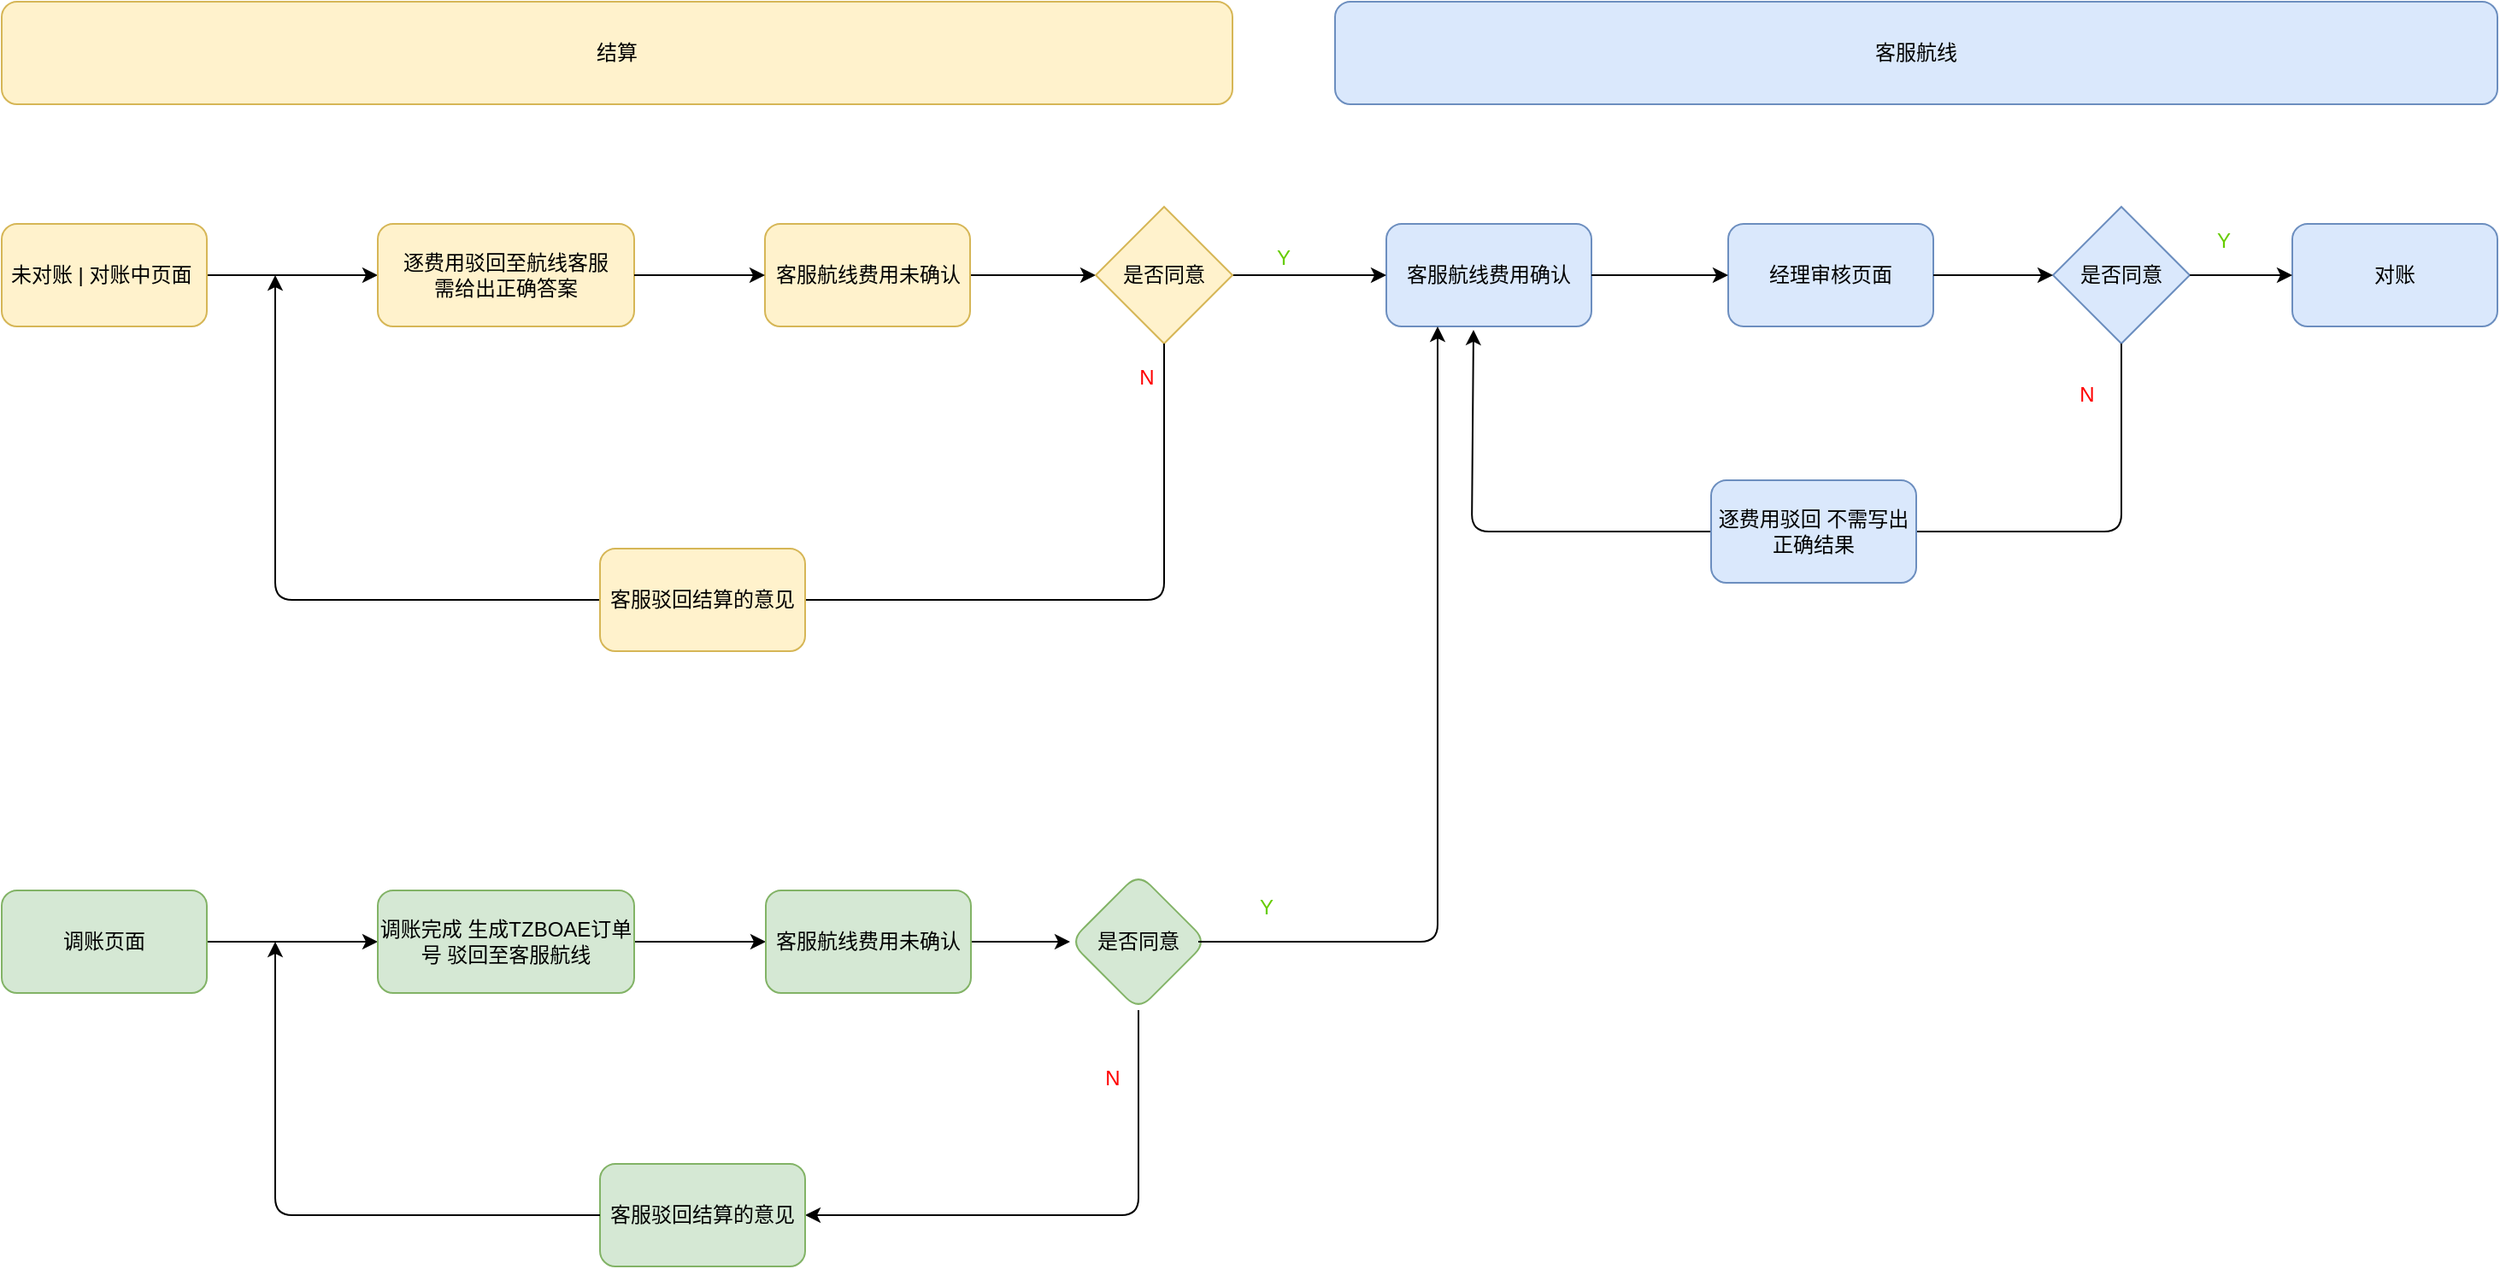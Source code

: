 <mxfile version="13.9.9" type="github"><diagram id="01YVRN5WHOi22kXBUqmN" name="第 1 页"><mxGraphModel dx="2839" dy="635" grid="1" gridSize="10" guides="1" tooltips="1" connect="1" arrows="1" fold="1" page="1" pageScale="1" pageWidth="827" pageHeight="1169" math="0" shadow="0"><root><mxCell id="0"/><mxCell id="1" parent="0"/><mxCell id="mKIrfrcM3_r9y4etdSSy-2" value="客服航线" style="rounded=1;whiteSpace=wrap;html=1;fillColor=#dae8fc;strokeColor=#6c8ebf;" vertex="1" parent="1"><mxGeometry x="-140" y="140" width="680" height="60" as="geometry"/></mxCell><mxCell id="mKIrfrcM3_r9y4etdSSy-4" value="经理审核页面" style="rounded=1;whiteSpace=wrap;html=1;fillColor=#dae8fc;strokeColor=#6c8ebf;" vertex="1" parent="1"><mxGeometry x="90" y="270" width="120" height="60" as="geometry"/></mxCell><mxCell id="mKIrfrcM3_r9y4etdSSy-5" value="对账" style="rounded=1;whiteSpace=wrap;html=1;fillColor=#dae8fc;strokeColor=#6c8ebf;" vertex="1" parent="1"><mxGeometry x="420" y="270" width="120" height="60" as="geometry"/></mxCell><mxCell id="mKIrfrcM3_r9y4etdSSy-6" value="是否同意" style="rhombus;whiteSpace=wrap;html=1;fillColor=#dae8fc;strokeColor=#6c8ebf;" vertex="1" parent="1"><mxGeometry x="280" y="260" width="80" height="80" as="geometry"/></mxCell><mxCell id="mKIrfrcM3_r9y4etdSSy-12" value="客服航线费用确认" style="rounded=1;whiteSpace=wrap;html=1;fillColor=#dae8fc;strokeColor=#6c8ebf;" vertex="1" parent="1"><mxGeometry x="-110" y="270" width="120" height="60" as="geometry"/></mxCell><mxCell id="mKIrfrcM3_r9y4etdSSy-13" value="" style="endArrow=classic;html=1;entryX=0;entryY=0.5;entryDx=0;entryDy=0;exitX=1;exitY=0.5;exitDx=0;exitDy=0;" edge="1" parent="1" source="mKIrfrcM3_r9y4etdSSy-12" target="mKIrfrcM3_r9y4etdSSy-4"><mxGeometry width="50" height="50" relative="1" as="geometry"><mxPoint x="30" y="300" as="sourcePoint"/><mxPoint x="80" y="250" as="targetPoint"/></mxGeometry></mxCell><mxCell id="mKIrfrcM3_r9y4etdSSy-14" value="" style="endArrow=classic;html=1;entryX=0;entryY=0.5;entryDx=0;entryDy=0;" edge="1" parent="1" target="mKIrfrcM3_r9y4etdSSy-6"><mxGeometry width="50" height="50" relative="1" as="geometry"><mxPoint x="210" y="300" as="sourcePoint"/><mxPoint x="260" y="250" as="targetPoint"/></mxGeometry></mxCell><mxCell id="mKIrfrcM3_r9y4etdSSy-15" value="" style="endArrow=classic;html=1;entryX=0;entryY=0.5;entryDx=0;entryDy=0;" edge="1" parent="1" target="mKIrfrcM3_r9y4etdSSy-5"><mxGeometry width="50" height="50" relative="1" as="geometry"><mxPoint x="360" y="300" as="sourcePoint"/><mxPoint x="410" y="250" as="targetPoint"/></mxGeometry></mxCell><mxCell id="mKIrfrcM3_r9y4etdSSy-16" value="&lt;font color=&quot;#66cc00&quot;&gt;Y&lt;/font&gt;" style="text;html=1;strokeColor=none;fillColor=none;align=center;verticalAlign=middle;whiteSpace=wrap;rounded=0;" vertex="1" parent="1"><mxGeometry x="360" y="270" width="40" height="20" as="geometry"/></mxCell><mxCell id="mKIrfrcM3_r9y4etdSSy-17" value="" style="endArrow=classic;html=1;exitX=0.5;exitY=1;exitDx=0;exitDy=0;entryX=0.425;entryY=1.033;entryDx=0;entryDy=0;entryPerimeter=0;" edge="1" parent="1" source="mKIrfrcM3_r9y4etdSSy-6" target="mKIrfrcM3_r9y4etdSSy-12"><mxGeometry width="50" height="50" relative="1" as="geometry"><mxPoint x="340" y="400" as="sourcePoint"/><mxPoint x="-50" y="420" as="targetPoint"/><Array as="points"><mxPoint x="320" y="450"/><mxPoint x="-60" y="450"/></Array></mxGeometry></mxCell><mxCell id="mKIrfrcM3_r9y4etdSSy-18" value="&lt;font color=&quot;#ff0000&quot;&gt;N&lt;/font&gt;" style="text;html=1;strokeColor=none;fillColor=none;align=center;verticalAlign=middle;whiteSpace=wrap;rounded=0;" vertex="1" parent="1"><mxGeometry x="280" y="360" width="40" height="20" as="geometry"/></mxCell><mxCell id="mKIrfrcM3_r9y4etdSSy-20" value="逐费用驳回 不需写出正确结果" style="rounded=1;whiteSpace=wrap;html=1;fillColor=#dae8fc;strokeColor=#6c8ebf;" vertex="1" parent="1"><mxGeometry x="80" y="420" width="120" height="60" as="geometry"/></mxCell><mxCell id="mKIrfrcM3_r9y4etdSSy-21" value="结算" style="rounded=1;whiteSpace=wrap;html=1;fillColor=#fff2cc;strokeColor=#d6b656;" vertex="1" parent="1"><mxGeometry x="-920" y="140" width="720" height="60" as="geometry"/></mxCell><mxCell id="mKIrfrcM3_r9y4etdSSy-26" value="" style="edgeStyle=orthogonalEdgeStyle;rounded=0;orthogonalLoop=1;jettySize=auto;html=1;" edge="1" parent="1" source="mKIrfrcM3_r9y4etdSSy-22" target="mKIrfrcM3_r9y4etdSSy-23"><mxGeometry relative="1" as="geometry"/></mxCell><mxCell id="mKIrfrcM3_r9y4etdSSy-22" value="未对账 | 对账中页面&amp;nbsp;" style="rounded=1;whiteSpace=wrap;html=1;fillColor=#fff2cc;strokeColor=#d6b656;" vertex="1" parent="1"><mxGeometry x="-920" y="270" width="120" height="60" as="geometry"/></mxCell><mxCell id="mKIrfrcM3_r9y4etdSSy-29" value="" style="edgeStyle=orthogonalEdgeStyle;rounded=0;orthogonalLoop=1;jettySize=auto;html=1;" edge="1" parent="1" source="mKIrfrcM3_r9y4etdSSy-40" target="mKIrfrcM3_r9y4etdSSy-27"><mxGeometry relative="1" as="geometry"/></mxCell><mxCell id="mKIrfrcM3_r9y4etdSSy-23" value="逐费用驳回至航线客服&lt;br&gt;需给出正确答案" style="rounded=1;whiteSpace=wrap;html=1;fillColor=#fff2cc;strokeColor=#d6b656;" vertex="1" parent="1"><mxGeometry x="-700" y="270" width="150" height="60" as="geometry"/></mxCell><mxCell id="mKIrfrcM3_r9y4etdSSy-30" style="edgeStyle=orthogonalEdgeStyle;rounded=0;orthogonalLoop=1;jettySize=auto;html=1;entryX=0;entryY=0.5;entryDx=0;entryDy=0;" edge="1" parent="1" source="mKIrfrcM3_r9y4etdSSy-27" target="mKIrfrcM3_r9y4etdSSy-12"><mxGeometry relative="1" as="geometry"/></mxCell><mxCell id="mKIrfrcM3_r9y4etdSSy-27" value="是否同意" style="rhombus;whiteSpace=wrap;html=1;fillColor=#fff2cc;strokeColor=#d6b656;" vertex="1" parent="1"><mxGeometry x="-280" y="260" width="80" height="80" as="geometry"/></mxCell><mxCell id="mKIrfrcM3_r9y4etdSSy-31" value="&lt;font color=&quot;#66cc00&quot;&gt;Y&lt;/font&gt;" style="text;html=1;strokeColor=none;fillColor=none;align=center;verticalAlign=middle;whiteSpace=wrap;rounded=0;" vertex="1" parent="1"><mxGeometry x="-190" y="280" width="40" height="20" as="geometry"/></mxCell><mxCell id="mKIrfrcM3_r9y4etdSSy-32" value="&lt;font color=&quot;#ff0000&quot;&gt;N&lt;/font&gt;" style="text;html=1;strokeColor=none;fillColor=none;align=center;verticalAlign=middle;whiteSpace=wrap;rounded=0;" vertex="1" parent="1"><mxGeometry x="-270" y="350" width="40" height="20" as="geometry"/></mxCell><mxCell id="mKIrfrcM3_r9y4etdSSy-37" value="" style="endArrow=classic;html=1;exitX=0.5;exitY=1;exitDx=0;exitDy=0;" edge="1" parent="1" source="mKIrfrcM3_r9y4etdSSy-27"><mxGeometry width="50" height="50" relative="1" as="geometry"><mxPoint x="-370" y="440" as="sourcePoint"/><mxPoint x="-760" y="300" as="targetPoint"/><Array as="points"><mxPoint x="-240" y="490"/><mxPoint x="-760" y="490"/></Array></mxGeometry></mxCell><mxCell id="mKIrfrcM3_r9y4etdSSy-38" value="客服驳回结算的意见" style="rounded=1;whiteSpace=wrap;html=1;fillColor=#fff2cc;strokeColor=#d6b656;" vertex="1" parent="1"><mxGeometry x="-570" y="460" width="120" height="60" as="geometry"/></mxCell><mxCell id="mKIrfrcM3_r9y4etdSSy-40" value="客服航线费用未确认" style="rounded=1;whiteSpace=wrap;html=1;fillColor=#fff2cc;strokeColor=#d6b656;" vertex="1" parent="1"><mxGeometry x="-473.5" y="270" width="120" height="60" as="geometry"/></mxCell><mxCell id="mKIrfrcM3_r9y4etdSSy-41" value="" style="edgeStyle=orthogonalEdgeStyle;rounded=0;orthogonalLoop=1;jettySize=auto;html=1;" edge="1" parent="1" source="mKIrfrcM3_r9y4etdSSy-23" target="mKIrfrcM3_r9y4etdSSy-40"><mxGeometry relative="1" as="geometry"><mxPoint x="-450" y="300" as="sourcePoint"/><mxPoint x="-280" y="300" as="targetPoint"/></mxGeometry></mxCell><mxCell id="mKIrfrcM3_r9y4etdSSy-46" value="" style="edgeStyle=orthogonalEdgeStyle;rounded=0;orthogonalLoop=1;jettySize=auto;html=1;" edge="1" parent="1" source="mKIrfrcM3_r9y4etdSSy-42" target="mKIrfrcM3_r9y4etdSSy-45"><mxGeometry relative="1" as="geometry"/></mxCell><mxCell id="mKIrfrcM3_r9y4etdSSy-42" value="调账页面" style="rounded=1;whiteSpace=wrap;html=1;fillColor=#d5e8d4;strokeColor=#82b366;" vertex="1" parent="1"><mxGeometry x="-920" y="660" width="120" height="60" as="geometry"/></mxCell><mxCell id="mKIrfrcM3_r9y4etdSSy-48" value="" style="edgeStyle=orthogonalEdgeStyle;rounded=0;orthogonalLoop=1;jettySize=auto;html=1;" edge="1" parent="1" source="mKIrfrcM3_r9y4etdSSy-45" target="mKIrfrcM3_r9y4etdSSy-47"><mxGeometry relative="1" as="geometry"/></mxCell><mxCell id="mKIrfrcM3_r9y4etdSSy-45" value="调账完成 生成TZBOAE订单号 驳回至客服航线" style="whiteSpace=wrap;html=1;rounded=1;strokeColor=#82b366;fillColor=#d5e8d4;" vertex="1" parent="1"><mxGeometry x="-700" y="660" width="150" height="60" as="geometry"/></mxCell><mxCell id="mKIrfrcM3_r9y4etdSSy-50" value="" style="edgeStyle=orthogonalEdgeStyle;rounded=0;orthogonalLoop=1;jettySize=auto;html=1;" edge="1" parent="1" source="mKIrfrcM3_r9y4etdSSy-47" target="mKIrfrcM3_r9y4etdSSy-49"><mxGeometry relative="1" as="geometry"/></mxCell><mxCell id="mKIrfrcM3_r9y4etdSSy-47" value="&lt;span&gt;客服航线费用未确认&lt;/span&gt;" style="whiteSpace=wrap;html=1;rounded=1;strokeColor=#82b366;fillColor=#d5e8d4;" vertex="1" parent="1"><mxGeometry x="-473" y="660" width="120" height="60" as="geometry"/></mxCell><mxCell id="mKIrfrcM3_r9y4etdSSy-49" value="&lt;span&gt;是否同意&lt;/span&gt;" style="rhombus;whiteSpace=wrap;html=1;rounded=1;strokeColor=#82b366;fillColor=#d5e8d4;" vertex="1" parent="1"><mxGeometry x="-295" y="650" width="80" height="80" as="geometry"/></mxCell><mxCell id="mKIrfrcM3_r9y4etdSSy-51" value="" style="endArrow=classic;html=1;entryX=0.25;entryY=1;entryDx=0;entryDy=0;" edge="1" parent="1" target="mKIrfrcM3_r9y4etdSSy-12"><mxGeometry width="50" height="50" relative="1" as="geometry"><mxPoint x="-220" y="690" as="sourcePoint"/><mxPoint x="-170" y="640" as="targetPoint"/><Array as="points"><mxPoint x="-80" y="690"/></Array></mxGeometry></mxCell><mxCell id="mKIrfrcM3_r9y4etdSSy-52" value="&lt;font color=&quot;#66cc00&quot;&gt;Y&lt;/font&gt;" style="text;html=1;strokeColor=none;fillColor=none;align=center;verticalAlign=middle;whiteSpace=wrap;rounded=0;" vertex="1" parent="1"><mxGeometry x="-200" y="660" width="40" height="20" as="geometry"/></mxCell><mxCell id="mKIrfrcM3_r9y4etdSSy-53" value="&lt;font color=&quot;#ff0000&quot;&gt;N&lt;/font&gt;" style="text;html=1;strokeColor=none;fillColor=none;align=center;verticalAlign=middle;whiteSpace=wrap;rounded=0;" vertex="1" parent="1"><mxGeometry x="-290" y="760" width="40" height="20" as="geometry"/></mxCell><mxCell id="mKIrfrcM3_r9y4etdSSy-55" value="" style="endArrow=classic;html=1;exitX=0.5;exitY=1;exitDx=0;exitDy=0;entryX=1;entryY=0.5;entryDx=0;entryDy=0;" edge="1" parent="1" source="mKIrfrcM3_r9y4etdSSy-49" target="mKIrfrcM3_r9y4etdSSy-56"><mxGeometry width="50" height="50" relative="1" as="geometry"><mxPoint x="-230" y="830" as="sourcePoint"/><mxPoint x="-255" y="850" as="targetPoint"/><Array as="points"><mxPoint x="-255" y="850"/></Array></mxGeometry></mxCell><mxCell id="mKIrfrcM3_r9y4etdSSy-56" value="客服驳回结算的意见" style="rounded=1;whiteSpace=wrap;html=1;fillColor=#d5e8d4;strokeColor=#82b366;" vertex="1" parent="1"><mxGeometry x="-570" y="820" width="120" height="60" as="geometry"/></mxCell><mxCell id="mKIrfrcM3_r9y4etdSSy-57" value="" style="endArrow=classic;html=1;exitX=0;exitY=0.5;exitDx=0;exitDy=0;" edge="1" parent="1" source="mKIrfrcM3_r9y4etdSSy-56"><mxGeometry width="50" height="50" relative="1" as="geometry"><mxPoint x="-690" y="850" as="sourcePoint"/><mxPoint x="-760" y="690" as="targetPoint"/><Array as="points"><mxPoint x="-760" y="850"/></Array></mxGeometry></mxCell></root></mxGraphModel></diagram></mxfile>